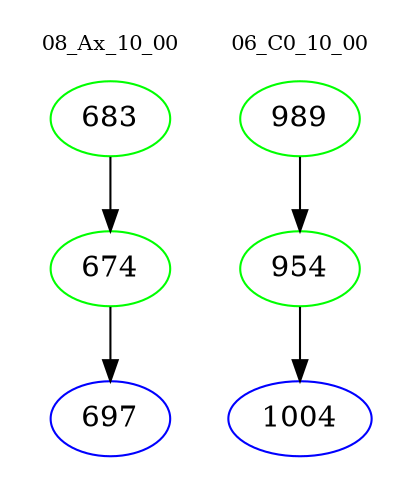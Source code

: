 digraph{
subgraph cluster_0 {
color = white
label = "08_Ax_10_00";
fontsize=10;
T0_683 [label="683", color="green"]
T0_683 -> T0_674 [color="black"]
T0_674 [label="674", color="green"]
T0_674 -> T0_697 [color="black"]
T0_697 [label="697", color="blue"]
}
subgraph cluster_1 {
color = white
label = "06_C0_10_00";
fontsize=10;
T1_989 [label="989", color="green"]
T1_989 -> T1_954 [color="black"]
T1_954 [label="954", color="green"]
T1_954 -> T1_1004 [color="black"]
T1_1004 [label="1004", color="blue"]
}
}
